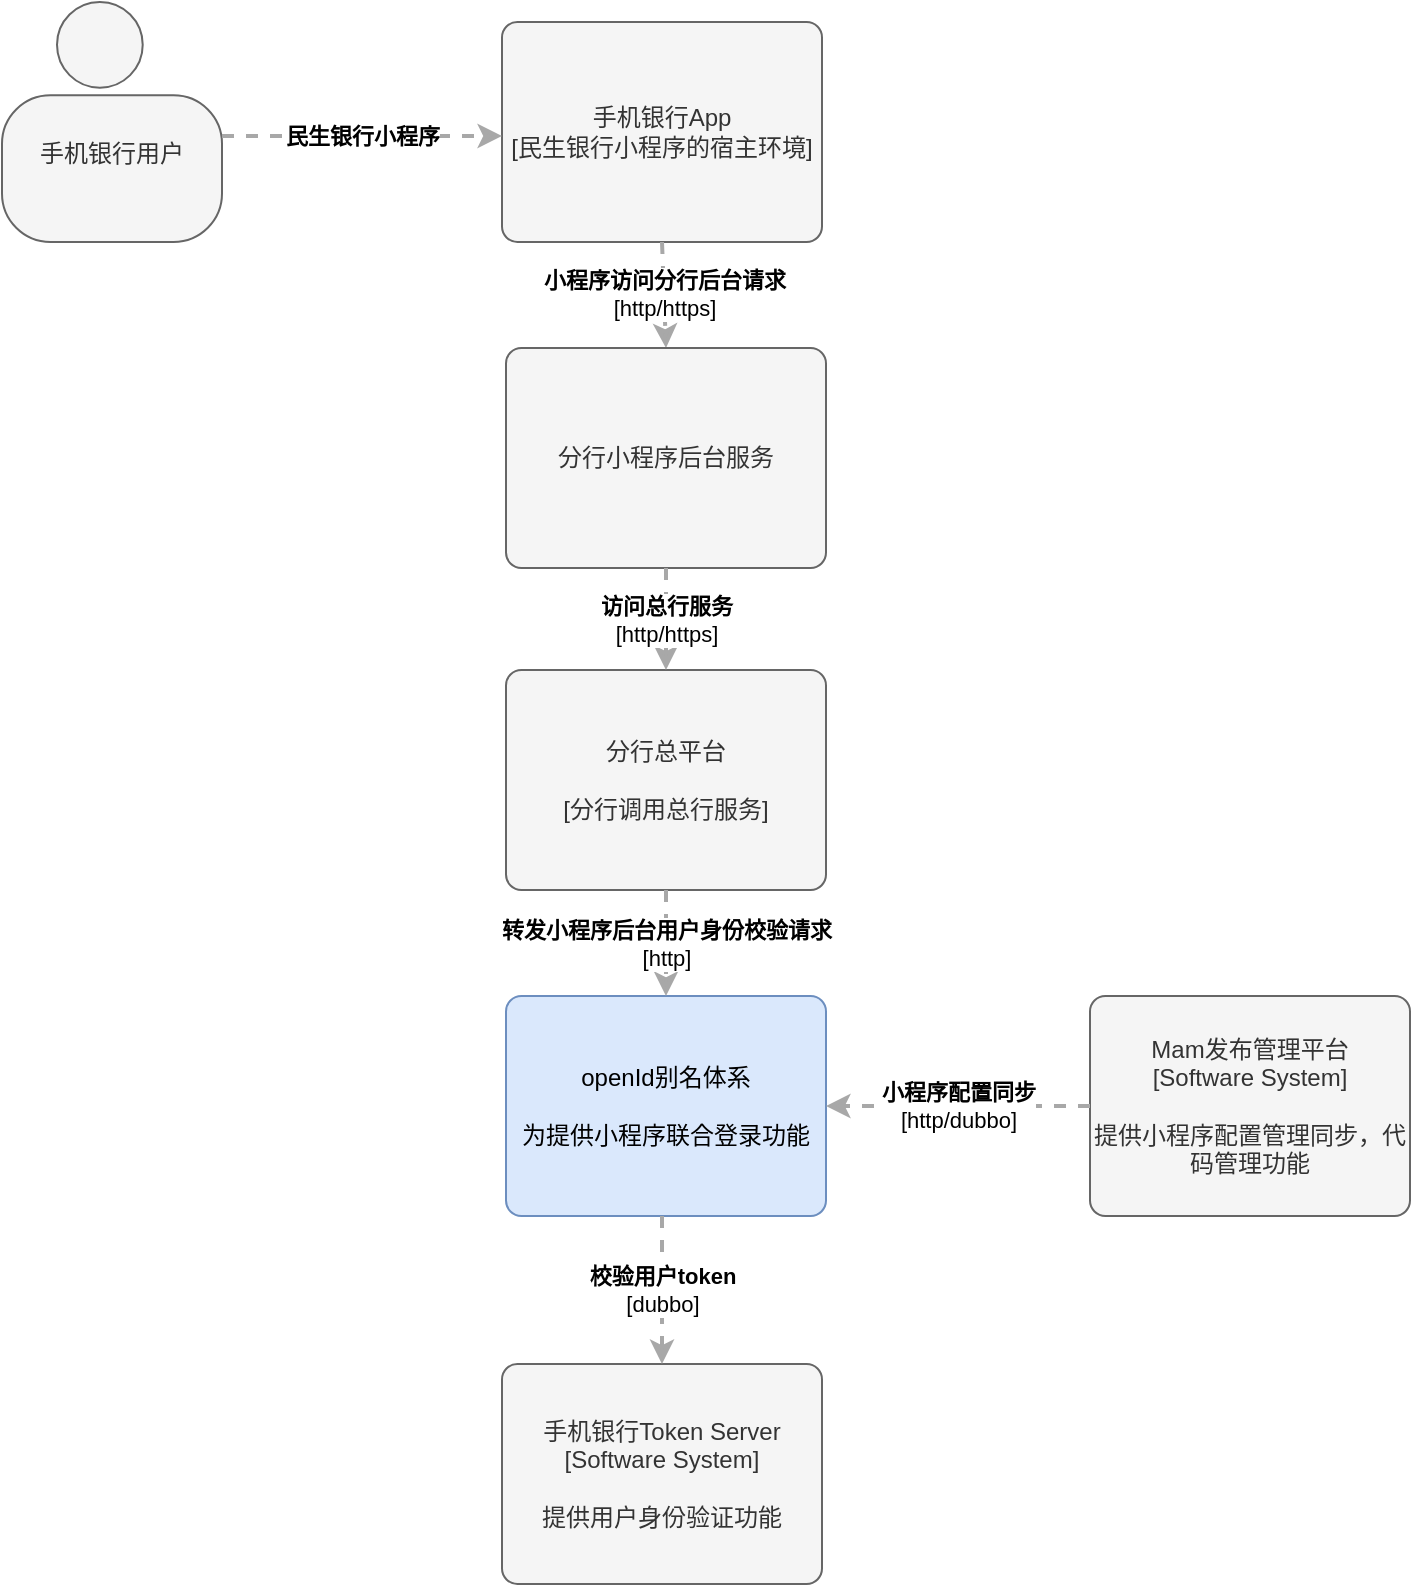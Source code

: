 <mxfile version="11.0.5" type="github"><diagram id="DsRjICCQIvqd2UFJseLo" name="Page-1"><mxGraphModel dx="925" dy="517" grid="1" gridSize="10" guides="1" tooltips="1" connect="1" arrows="1" fold="1" page="1" pageScale="1" pageWidth="827" pageHeight="1169" math="0" shadow="0"><root><mxCell id="0"/><mxCell id="1" parent="0"/><mxCell id="EdDUNLPUOQqSUzGXOya_-1" value="" style="group;rounded=0;labelBackgroundColor=none;align=center;html=1;" parent="1" vertex="1" connectable="0"><mxGeometry x="90" y="93" width="110" height="120" as="geometry"/><C4Person as="c4"/></mxCell><object label="手机银行用户&lt;div&gt;&lt;br&gt;&lt;/div&gt;" c4Name="手机银行用户" c4Type="body" c4Description="Beschreibung" id="EdDUNLPUOQqSUzGXOya_-2"><mxCell style="rounded=1;whiteSpace=wrap;html=1;labelBackgroundColor=none;fillColor=#f5f5f5;fontColor=#333333;align=center;arcSize=33;strokeColor=#666666;" parent="EdDUNLPUOQqSUzGXOya_-1" vertex="1"><mxGeometry y="46.667" width="110.0" height="73.333" as="geometry"/><C4Person as="c4"/></mxCell></object><mxCell id="EdDUNLPUOQqSUzGXOya_-3" value="" style="ellipse;whiteSpace=wrap;html=1;aspect=fixed;rounded=0;labelBackgroundColor=none;fillColor=#f5f5f5;fontSize=12;fontColor=#333333;align=center;strokeColor=#666666;" parent="EdDUNLPUOQqSUzGXOya_-1" vertex="1"><mxGeometry x="27.5" width="42.857" height="42.857" as="geometry"/><C4Person as="c4"/></mxCell><object label="手机银行App&lt;br&gt;[民生银行小程序的宿主环境]" placeholders="1" c4Name="手机银行App" c4Type="SoftwareSystem" c4Description="Beschreibung" id="EdDUNLPUOQqSUzGXOya_-7"><mxCell style="rounded=1;whiteSpace=wrap;html=1;labelBackgroundColor=none;fillColor=#f5f5f5;fontColor=#333333;align=center;arcSize=7;strokeColor=#666666;" parent="1" vertex="1"><mxGeometry x="340" y="103" width="160" height="110" as="geometry"/><C4SoftwareSystem as="c4"/></mxCell></object><object label="&lt;div style=&quot;text-align: left&quot;&gt;&lt;div style=&quot;text-align: center&quot;&gt;&lt;b&gt;民生银行小程序&lt;/b&gt;&lt;/div&gt;&lt;/div&gt;" c4Type="Relationship" c4Description="民生银行小程序" c4Technology="" id="EdDUNLPUOQqSUzGXOya_-8"><mxCell style="edgeStyle=none;rounded=0;html=1;jettySize=auto;orthogonalLoop=1;strokeColor=#A8A8A8;strokeWidth=2;fontColor=#000000;jumpStyle=none;dashed=1;" parent="1" edge="1"><mxGeometry width="160" relative="1" as="geometry"><mxPoint x="200" y="160" as="sourcePoint"/><mxPoint x="340" y="160" as="targetPoint"/></mxGeometry><C4Relationship as="c4"/></mxCell></object><object label="&lt;div style=&quot;text-align: left&quot;&gt;&lt;div style=&quot;text-align: center&quot;&gt;&lt;b&gt;小程序访问分行后台请求&lt;/b&gt;&lt;/div&gt;&lt;div style=&quot;text-align: center&quot;&gt;[http/https]&lt;/div&gt;&lt;/div&gt;" c4Type="Relationship" c4Description="小程序访问分行后台请求" c4Technology="http/https" id="EdDUNLPUOQqSUzGXOya_-11"><mxCell style="edgeStyle=none;rounded=0;html=1;jettySize=auto;orthogonalLoop=1;strokeColor=#A8A8A8;strokeWidth=2;fontColor=#000000;jumpStyle=none;dashed=1;exitX=0.5;exitY=1;exitDx=0;exitDy=0;entryX=0.5;entryY=0;entryDx=0;entryDy=0;" parent="1" source="EdDUNLPUOQqSUzGXOya_-7" target="EdDUNLPUOQqSUzGXOya_-12" edge="1"><mxGeometry width="160" relative="1" as="geometry"><mxPoint x="400" y="230" as="sourcePoint"/><mxPoint x="420" y="290" as="targetPoint"/></mxGeometry><C4Relationship as="c4"/></mxCell></object><object label="分行小程序后台服务&lt;br&gt;&lt;div&gt;&lt;/div&gt;" c4Name="小程序后台服务" c4Type="SoftwareSystem" c4Description="" id="EdDUNLPUOQqSUzGXOya_-12"><mxCell style="rounded=1;whiteSpace=wrap;html=1;labelBackgroundColor=none;fillColor=#f5f5f5;fontColor=#333333;align=center;arcSize=7;strokeColor=#666666;" parent="1" vertex="1"><mxGeometry x="342" y="266" width="160" height="110" as="geometry"/><C4SoftwareSystem as="c4"/></mxCell></object><object label="分行总平台&lt;br&gt;&lt;br&gt;[分行调用总行服务]" placeholders="1" c4Name="name" c4Type="SoftwareSystem" c4Description="Beschreibung" id="EdDUNLPUOQqSUzGXOya_-15"><mxCell style="rounded=1;whiteSpace=wrap;html=1;labelBackgroundColor=none;fillColor=#f5f5f5;fontColor=#333333;align=center;arcSize=7;strokeColor=#666666;" parent="1" vertex="1"><mxGeometry x="342" y="427" width="160" height="110" as="geometry"/><C4SoftwareSystem as="c4"/></mxCell></object><object label="openId别名体系&lt;br&gt;&lt;div&gt;&lt;br&gt;&lt;/div&gt;&lt;div&gt;为提供小程序联合登录功能&lt;/div&gt;" c4Name="openId别名体系" c4Type="SoftwareSystem" c4Description="为提供小程序联合登录功能" id="EdDUNLPUOQqSUzGXOya_-18"><mxCell style="rounded=1;whiteSpace=wrap;html=1;labelBackgroundColor=none;fillColor=#dae8fc;fontColor=#000000;align=center;arcSize=7;strokeColor=#6c8ebf;" parent="1" vertex="1"><mxGeometry x="342" y="590" width="160" height="110" as="geometry"/><C4SoftwareSystem as="c4"/></mxCell></object><object label="手机银行Token Server&lt;div&gt;[Software System]&lt;/div&gt;&lt;div&gt;&lt;br&gt;&lt;/div&gt;&lt;div&gt;提供用户身份验证功能" placeholders="1" c4Name="手机银行Token Server" c4Type="SoftwareSystem" c4Description="提供用户身份验证功能" id="EdDUNLPUOQqSUzGXOya_-21"><mxCell style="rounded=1;whiteSpace=wrap;html=1;labelBackgroundColor=none;fillColor=#f5f5f5;fontColor=#333333;align=center;arcSize=7;strokeColor=#666666;" parent="1" vertex="1"><mxGeometry x="340" y="774" width="160" height="110" as="geometry"/><C4SoftwareSystem as="c4"/></mxCell></object><object label="&lt;div style=&quot;text-align: left&quot;&gt;&lt;div style=&quot;text-align: center&quot;&gt;&lt;b&gt;校验用户token&lt;/b&gt;&lt;/div&gt;&lt;div style=&quot;text-align: center&quot;&gt;[dubbo]&lt;/div&gt;&lt;/div&gt;" c4Type="Relationship" c4Description="Beschreibung" c4Technology="technology" id="EdDUNLPUOQqSUzGXOya_-22"><mxCell style="edgeStyle=none;rounded=0;html=1;entryX=0.5;entryY=0;jettySize=auto;orthogonalLoop=1;strokeColor=#A8A8A8;strokeWidth=2;fontColor=#000000;jumpStyle=none;dashed=1;entryDx=0;entryDy=0;" parent="1" target="EdDUNLPUOQqSUzGXOya_-21" edge="1"><mxGeometry width="160" relative="1" as="geometry"><mxPoint x="420" y="700" as="sourcePoint"/><mxPoint x="580" y="700" as="targetPoint"/></mxGeometry><C4Relationship as="c4"/></mxCell></object><object label="Mam发布管理平台&lt;div&gt;[Software System]&lt;/div&gt;&lt;div&gt;&lt;br&gt;&lt;/div&gt;&lt;div&gt;提供小程序配置管理同步，代码管理功能" c4Name="Mam发布管理平台" c4Type="SoftwareSystem" c4Description="提供小程序配置管理同步，代码管理功能" id="EdDUNLPUOQqSUzGXOya_-23"><mxCell style="rounded=1;whiteSpace=wrap;html=1;labelBackgroundColor=none;fillColor=#f5f5f5;fontColor=#333333;align=center;arcSize=7;strokeColor=#666666;" parent="1" vertex="1"><mxGeometry x="634" y="590" width="160" height="110" as="geometry"/><C4SoftwareSystem as="c4"/></mxCell></object><object label="&lt;div style=&quot;text-align: left&quot;&gt;&lt;div style=&quot;text-align: center&quot;&gt;&lt;b&gt;小程序配置同步&lt;/b&gt;&lt;/div&gt;&lt;div style=&quot;text-align: center&quot;&gt;[http/dubbo]&lt;/div&gt;&lt;/div&gt;" c4Type="Relationship" c4Description="Beschreibung" c4Technology="technology" id="EdDUNLPUOQqSUzGXOya_-24"><mxCell style="edgeStyle=none;rounded=0;html=1;entryX=1;entryY=0.5;jettySize=auto;orthogonalLoop=1;strokeColor=#A8A8A8;strokeWidth=2;fontColor=#000000;jumpStyle=none;dashed=1;entryDx=0;entryDy=0;exitX=0;exitY=0.5;exitDx=0;exitDy=0;" parent="1" source="EdDUNLPUOQqSUzGXOya_-23" target="EdDUNLPUOQqSUzGXOya_-18" edge="1"><mxGeometry width="160" relative="1" as="geometry"><mxPoint x="610" y="510" as="sourcePoint"/><mxPoint x="660" y="640" as="targetPoint"/></mxGeometry><C4Relationship as="c4"/></mxCell></object><object label="&lt;div style=&quot;text-align: left&quot;&gt;&lt;div style=&quot;text-align: center&quot;&gt;&lt;b&gt;转发小程序后台用户身份&lt;/b&gt;&lt;b&gt;校验请求&lt;/b&gt;&lt;/div&gt;&lt;div style=&quot;text-align: center&quot;&gt;[http]&lt;/div&gt;&lt;/div&gt;" c4Type="Relationship" c4Description="Beschreibung" c4Technology="technology" id="EdDUNLPUOQqSUzGXOya_-25"><mxCell style="edgeStyle=none;rounded=0;html=1;entryX=0.5;entryY=0;jettySize=auto;orthogonalLoop=1;strokeColor=#A8A8A8;strokeWidth=2;fontColor=#000000;jumpStyle=none;dashed=1;entryDx=0;entryDy=0;exitX=0.5;exitY=1;exitDx=0;exitDy=0;" parent="1" source="EdDUNLPUOQqSUzGXOya_-15" target="EdDUNLPUOQqSUzGXOya_-18" edge="1"><mxGeometry width="160" relative="1" as="geometry"><mxPoint x="410" y="530" as="sourcePoint"/><mxPoint x="570" y="530" as="targetPoint"/></mxGeometry><C4Relationship as="c4"/></mxCell></object><object label="&lt;div style=&quot;text-align: left&quot;&gt;&lt;div style=&quot;text-align: center&quot;&gt;&lt;b&gt;访问总行服务&lt;/b&gt;&lt;/div&gt;&lt;div style=&quot;text-align: center&quot;&gt;[http/https]&lt;/div&gt;&lt;/div&gt;" c4Type="Relationship" c4Description="访问总行服务" c4Technology="http/https" id="EdDUNLPUOQqSUzGXOya_-26"><mxCell style="edgeStyle=none;rounded=0;html=1;entryX=0.5;entryY=0;jettySize=auto;orthogonalLoop=1;strokeColor=#A8A8A8;strokeWidth=2;fontColor=#000000;jumpStyle=none;dashed=1;entryDx=0;entryDy=0;" parent="1" source="EdDUNLPUOQqSUzGXOya_-12" target="EdDUNLPUOQqSUzGXOya_-15" edge="1"><mxGeometry width="160" relative="1" as="geometry"><mxPoint x="422" y="370" as="sourcePoint"/><mxPoint x="580" y="380" as="targetPoint"/></mxGeometry><C4Relationship as="c4"/></mxCell></object></root></mxGraphModel></diagram></mxfile>